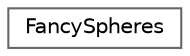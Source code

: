 digraph "类继承关系图"
{
 // LATEX_PDF_SIZE
  bgcolor="transparent";
  edge [fontname=Helvetica,fontsize=10,labelfontname=Helvetica,labelfontsize=10];
  node [fontname=Helvetica,fontsize=10,shape=box,height=0.2,width=0.4];
  rankdir="LR";
  Node0 [id="Node000000",label="FancySpheres",height=0.2,width=0.4,color="grey40", fillcolor="white", style="filled",URL="$class_fancy_spheres.html",tooltip=" "];
}
